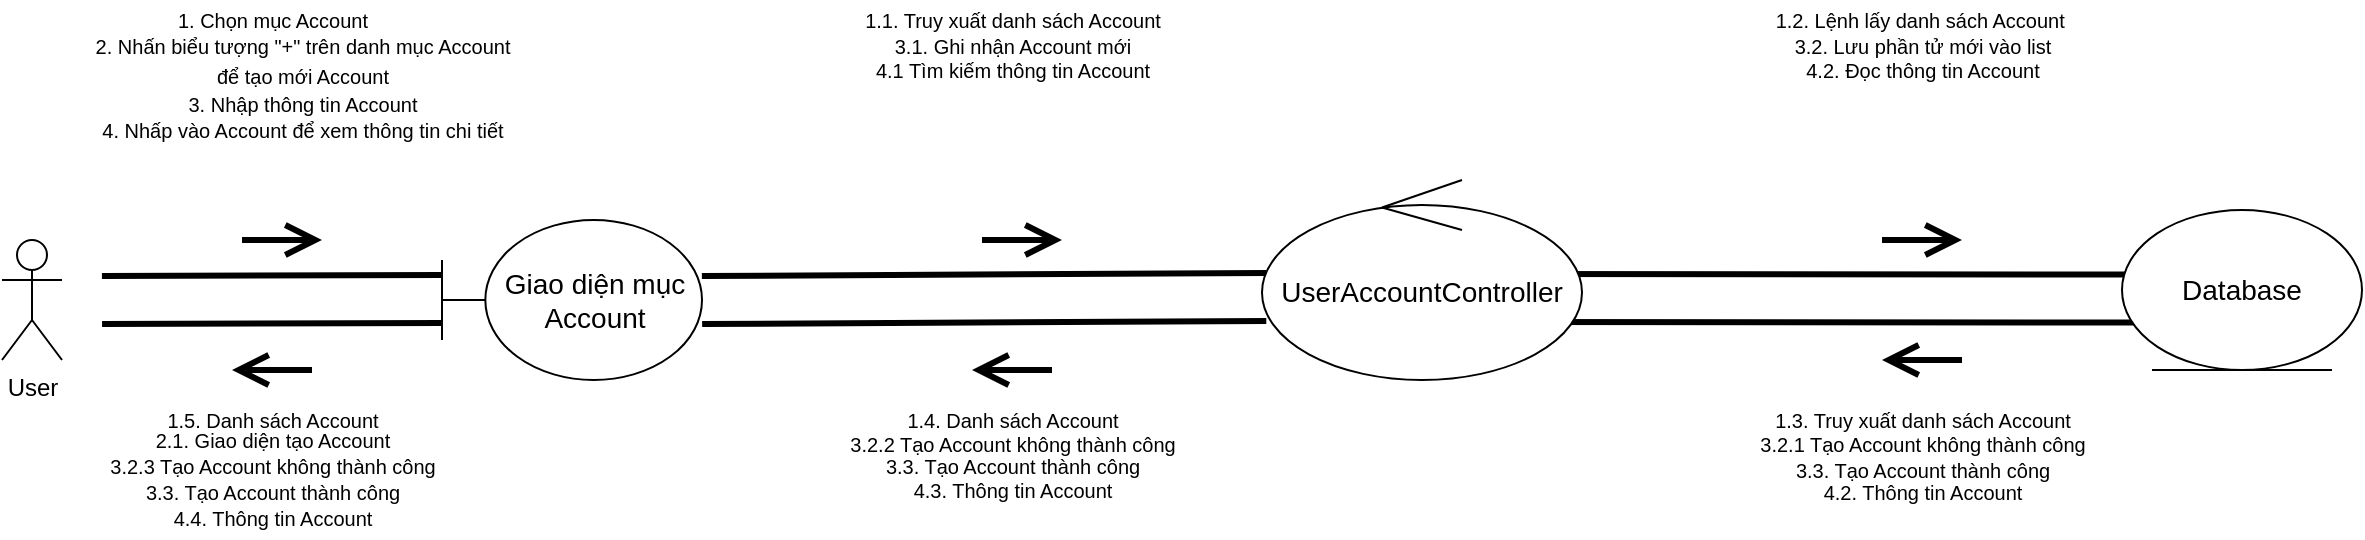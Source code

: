 <mxfile version="13.10.8" type="google"><diagram id="ug3jzF8xkuSq1a3FXfSu" name="Page-1"><mxGraphModel dx="1422" dy="697" grid="1" gridSize="10" guides="1" tooltips="1" connect="1" arrows="1" fold="1" page="1" pageScale="1" pageWidth="827" pageHeight="1169" math="0" shadow="0"><root><mxCell id="0"/><mxCell id="1" parent="0"/><mxCell id="OPhxLzBtAoUlRq81EFPO-1" value="User" style="shape=umlActor;verticalLabelPosition=bottom;verticalAlign=top;html=1;outlineConnect=0;" parent="1" vertex="1"><mxGeometry x="20" y="340" width="30" height="60" as="geometry"/></mxCell><mxCell id="OPhxLzBtAoUlRq81EFPO-2" value="&lt;font style=&quot;font-size: 14px&quot;&gt;Giao diện mục Account&lt;/font&gt;" style="shape=umlBoundary;whiteSpace=wrap;html=1;strokeWidth=1;" parent="1" vertex="1"><mxGeometry x="240" y="330" width="130" height="80" as="geometry"/></mxCell><mxCell id="OPhxLzBtAoUlRq81EFPO-5" value="" style="shape=link;html=1;rounded=0;width=22;strokeWidth=3;" parent="1" edge="1"><mxGeometry relative="1" as="geometry"><mxPoint x="70" y="370" as="sourcePoint"/><mxPoint x="240" y="369.5" as="targetPoint"/></mxGeometry></mxCell><mxCell id="OPhxLzBtAoUlRq81EFPO-7" value="" style="shape=link;html=1;rounded=0;width=22;strokeWidth=3;entryX=0.013;entryY=0.585;entryDx=0;entryDy=0;entryPerimeter=0;" parent="1" target="OPhxLzBtAoUlRq81EFPO-3" edge="1"><mxGeometry relative="1" as="geometry"><mxPoint x="370" y="370" as="sourcePoint"/><mxPoint x="540" y="369.5" as="targetPoint"/></mxGeometry></mxCell><mxCell id="OPhxLzBtAoUlRq81EFPO-8" value="" style="shape=link;html=1;rounded=0;width=22;strokeWidth=3;entryX=0.013;entryY=0.585;entryDx=0;entryDy=0;entryPerimeter=0;" parent="1" edge="1"><mxGeometry relative="1" as="geometry"><mxPoint x="780" y="369" as="sourcePoint"/><mxPoint x="1092.08" y="369.25" as="targetPoint"/></mxGeometry></mxCell><mxCell id="OPhxLzBtAoUlRq81EFPO-3" value="&lt;font style=&quot;font-size: 14px&quot;&gt;UserAccountController&lt;/font&gt;" style="ellipse;shape=umlControl;whiteSpace=wrap;html=1;strokeWidth=1;" parent="1" vertex="1"><mxGeometry x="650" y="310" width="160" height="100" as="geometry"/></mxCell><mxCell id="OPhxLzBtAoUlRq81EFPO-4" value="&lt;font style=&quot;font-size: 14px&quot;&gt;Database&lt;/font&gt;" style="ellipse;shape=umlEntity;whiteSpace=wrap;html=1;strokeWidth=1;" parent="1" vertex="1"><mxGeometry x="1080" y="325" width="120" height="80" as="geometry"/></mxCell><mxCell id="OPhxLzBtAoUlRq81EFPO-10" value="" style="endArrow=open;endFill=1;endSize=12;html=1;strokeWidth=3;" parent="1" edge="1"><mxGeometry width="160" relative="1" as="geometry"><mxPoint x="140" y="340" as="sourcePoint"/><mxPoint x="180" y="340" as="targetPoint"/></mxGeometry></mxCell><mxCell id="OPhxLzBtAoUlRq81EFPO-11" value="" style="endArrow=open;endFill=1;endSize=12;html=1;strokeWidth=3;" parent="1" edge="1"><mxGeometry width="160" relative="1" as="geometry"><mxPoint x="510" y="340" as="sourcePoint"/><mxPoint x="550" y="340" as="targetPoint"/></mxGeometry></mxCell><mxCell id="OPhxLzBtAoUlRq81EFPO-12" value="" style="endArrow=open;endFill=1;endSize=12;html=1;strokeWidth=3;" parent="1" edge="1"><mxGeometry width="160" relative="1" as="geometry"><mxPoint x="960" y="340" as="sourcePoint"/><mxPoint x="1000" y="340" as="targetPoint"/></mxGeometry></mxCell><mxCell id="OPhxLzBtAoUlRq81EFPO-13" value="&lt;font style=&quot;font-size: 10px&quot;&gt;1. Chọn mục Account&lt;/font&gt;" style="text;html=1;align=center;verticalAlign=middle;resizable=0;points=[];autosize=1;" parent="1" vertex="1"><mxGeometry x="100" y="220" width="110" height="20" as="geometry"/></mxCell><mxCell id="OPhxLzBtAoUlRq81EFPO-14" value="&lt;font style=&quot;font-size: 10px&quot;&gt;1.1. Truy xuất danh sách Account&lt;/font&gt;" style="text;html=1;align=center;verticalAlign=middle;resizable=0;points=[];autosize=1;" parent="1" vertex="1"><mxGeometry x="445" y="220" width="160" height="20" as="geometry"/></mxCell><mxCell id="OPhxLzBtAoUlRq81EFPO-15" value="&lt;font style=&quot;font-size: 10px&quot;&gt;1.2. Lệnh lấy danh sách Account&amp;nbsp;&lt;/font&gt;" style="text;html=1;align=center;verticalAlign=middle;resizable=0;points=[];autosize=1;" parent="1" vertex="1"><mxGeometry x="900" y="220" width="160" height="20" as="geometry"/></mxCell><mxCell id="OPhxLzBtAoUlRq81EFPO-17" value="" style="endArrow=open;endFill=1;endSize=12;html=1;strokeWidth=3;" parent="1" edge="1"><mxGeometry width="160" relative="1" as="geometry"><mxPoint x="1000" y="400" as="sourcePoint"/><mxPoint x="960" y="400" as="targetPoint"/></mxGeometry></mxCell><mxCell id="OPhxLzBtAoUlRq81EFPO-18" value="&lt;font style=&quot;font-size: 10px&quot;&gt;1.3. Truy xuất danh sách Account&lt;/font&gt;" style="text;html=1;align=center;verticalAlign=middle;resizable=0;points=[];autosize=1;" parent="1" vertex="1"><mxGeometry x="900" y="420" width="160" height="20" as="geometry"/></mxCell><mxCell id="OPhxLzBtAoUlRq81EFPO-19" value="&lt;font style=&quot;font-size: 10px&quot;&gt;1.4. Danh sách Account&lt;/font&gt;" style="text;html=1;align=center;verticalAlign=middle;resizable=0;points=[];autosize=1;" parent="1" vertex="1"><mxGeometry x="465" y="420" width="120" height="20" as="geometry"/></mxCell><mxCell id="OPhxLzBtAoUlRq81EFPO-20" value="&lt;font style=&quot;font-size: 10px&quot;&gt;1.5. Danh sách Account&lt;/font&gt;" style="text;html=1;align=center;verticalAlign=middle;resizable=0;points=[];autosize=1;" parent="1" vertex="1"><mxGeometry x="95" y="420" width="120" height="20" as="geometry"/></mxCell><mxCell id="OPhxLzBtAoUlRq81EFPO-21" value="&lt;font style=&quot;font-size: 10px&quot;&gt;2. Nhấn biểu tượng &quot;+&quot; trên danh mục Account&lt;br&gt;để tạo mới Account&lt;br&gt;&lt;/font&gt;" style="text;html=1;align=center;verticalAlign=middle;resizable=0;points=[];autosize=1;" parent="1" vertex="1"><mxGeometry x="60" y="230" width="220" height="40" as="geometry"/></mxCell><mxCell id="OPhxLzBtAoUlRq81EFPO-22" value="&lt;font style=&quot;font-size: 10px&quot;&gt;2.1. Giao diện tạo Account&lt;/font&gt;" style="text;html=1;align=center;verticalAlign=middle;resizable=0;points=[];autosize=1;" parent="1" vertex="1"><mxGeometry x="90" y="430" width="130" height="20" as="geometry"/></mxCell><mxCell id="OPhxLzBtAoUlRq81EFPO-23" value="" style="endArrow=open;endFill=1;endSize=12;html=1;strokeWidth=3;" parent="1" edge="1"><mxGeometry width="160" relative="1" as="geometry"><mxPoint x="545" y="405" as="sourcePoint"/><mxPoint x="505" y="405" as="targetPoint"/></mxGeometry></mxCell><mxCell id="OPhxLzBtAoUlRq81EFPO-24" value="" style="endArrow=open;endFill=1;endSize=12;html=1;strokeWidth=3;" parent="1" edge="1"><mxGeometry width="160" relative="1" as="geometry"><mxPoint x="175" y="405" as="sourcePoint"/><mxPoint x="135" y="405" as="targetPoint"/></mxGeometry></mxCell><mxCell id="OPhxLzBtAoUlRq81EFPO-25" value="&lt;font style=&quot;font-size: 10px&quot;&gt;3. Nhập thông tin Account&lt;/font&gt;" style="text;html=1;align=center;verticalAlign=middle;resizable=0;points=[];autosize=1;" parent="1" vertex="1"><mxGeometry x="105" y="262" width="130" height="20" as="geometry"/></mxCell><mxCell id="OPhxLzBtAoUlRq81EFPO-26" value="&lt;font style=&quot;font-size: 10px&quot;&gt;3.1. Ghi nhận Account mới&lt;/font&gt;" style="text;html=1;align=center;verticalAlign=middle;resizable=0;points=[];autosize=1;" parent="1" vertex="1"><mxGeometry x="460" y="233" width="130" height="20" as="geometry"/></mxCell><mxCell id="OPhxLzBtAoUlRq81EFPO-27" value="&lt;font style=&quot;font-size: 10px&quot;&gt;3.2. Lưu phần tử mới vào list&lt;/font&gt;" style="text;html=1;align=center;verticalAlign=middle;resizable=0;points=[];autosize=1;" parent="1" vertex="1"><mxGeometry x="910" y="233" width="140" height="20" as="geometry"/></mxCell><mxCell id="OPhxLzBtAoUlRq81EFPO-28" value="&lt;font style=&quot;font-size: 10px&quot;&gt;3.2.1 Tạo Account không thành công&lt;/font&gt;" style="text;html=1;align=center;verticalAlign=middle;resizable=0;points=[];autosize=1;" parent="1" vertex="1"><mxGeometry x="890" y="432" width="180" height="20" as="geometry"/></mxCell><mxCell id="OPhxLzBtAoUlRq81EFPO-29" value="&lt;font style=&quot;font-size: 10px&quot;&gt;3.2.2 Tạo Account không thành công&lt;/font&gt;" style="text;html=1;align=center;verticalAlign=middle;resizable=0;points=[];autosize=1;" parent="1" vertex="1"><mxGeometry x="435" y="432" width="180" height="20" as="geometry"/></mxCell><mxCell id="OPhxLzBtAoUlRq81EFPO-30" value="&lt;font style=&quot;font-size: 10px&quot;&gt;3.2.3 Tạo Account không thành công&lt;/font&gt;" style="text;html=1;align=center;verticalAlign=middle;resizable=0;points=[];autosize=1;" parent="1" vertex="1"><mxGeometry x="65" y="443" width="180" height="20" as="geometry"/></mxCell><mxCell id="OPhxLzBtAoUlRq81EFPO-31" value="&lt;font style=&quot;font-size: 10px&quot;&gt;3.3. Tạo Account thành công&lt;/font&gt;" style="text;html=1;align=center;verticalAlign=middle;resizable=0;points=[];autosize=1;" parent="1" vertex="1"><mxGeometry x="910" y="445" width="140" height="20" as="geometry"/></mxCell><mxCell id="OPhxLzBtAoUlRq81EFPO-32" value="&lt;font style=&quot;font-size: 10px&quot;&gt;3.3. Tạo Account thành công&lt;/font&gt;" style="text;html=1;align=center;verticalAlign=middle;resizable=0;points=[];autosize=1;" parent="1" vertex="1"><mxGeometry x="455" y="443" width="140" height="20" as="geometry"/></mxCell><mxCell id="OPhxLzBtAoUlRq81EFPO-33" value="&lt;font style=&quot;font-size: 10px&quot;&gt;3.3. Tạo Account thành công&lt;/font&gt;" style="text;html=1;align=center;verticalAlign=middle;resizable=0;points=[];autosize=1;" parent="1" vertex="1"><mxGeometry x="85" y="456" width="140" height="20" as="geometry"/></mxCell><mxCell id="OPhxLzBtAoUlRq81EFPO-34" value="&lt;font style=&quot;font-size: 10px&quot;&gt;4. Nhấp vào Account để xem thông tin chi tiết&lt;/font&gt;" style="text;html=1;align=center;verticalAlign=middle;resizable=0;points=[];autosize=1;" parent="1" vertex="1"><mxGeometry x="60" y="275" width="220" height="20" as="geometry"/></mxCell><mxCell id="OPhxLzBtAoUlRq81EFPO-35" value="&lt;font style=&quot;font-size: 10px&quot;&gt;4.1 Tìm kiếm thông tin Account&lt;/font&gt;" style="text;html=1;align=center;verticalAlign=middle;resizable=0;points=[];autosize=1;" parent="1" vertex="1"><mxGeometry x="450" y="245" width="150" height="20" as="geometry"/></mxCell><mxCell id="OPhxLzBtAoUlRq81EFPO-36" value="&lt;font style=&quot;font-size: 10px&quot;&gt;4.2. Đọc thông tin Account&lt;/font&gt;" style="text;html=1;align=center;verticalAlign=middle;resizable=0;points=[];autosize=1;" parent="1" vertex="1"><mxGeometry x="915" y="245" width="130" height="20" as="geometry"/></mxCell><mxCell id="OPhxLzBtAoUlRq81EFPO-37" value="&lt;font style=&quot;font-size: 10px&quot;&gt;4.2. Thông tin Account&lt;/font&gt;" style="text;html=1;align=center;verticalAlign=middle;resizable=0;points=[];autosize=1;" parent="1" vertex="1"><mxGeometry x="925" y="456" width="110" height="20" as="geometry"/></mxCell><mxCell id="OPhxLzBtAoUlRq81EFPO-38" value="&lt;font style=&quot;font-size: 10px&quot;&gt;4.3. Thông tin Account&lt;/font&gt;" style="text;html=1;align=center;verticalAlign=middle;resizable=0;points=[];autosize=1;" parent="1" vertex="1"><mxGeometry x="470" y="455" width="110" height="20" as="geometry"/></mxCell><mxCell id="OPhxLzBtAoUlRq81EFPO-39" value="&lt;font style=&quot;font-size: 10px&quot;&gt;4.4. Thông tin Account&lt;/font&gt;" style="text;html=1;align=center;verticalAlign=middle;resizable=0;points=[];autosize=1;" parent="1" vertex="1"><mxGeometry x="100" y="469" width="110" height="20" as="geometry"/></mxCell></root></mxGraphModel></diagram></mxfile>